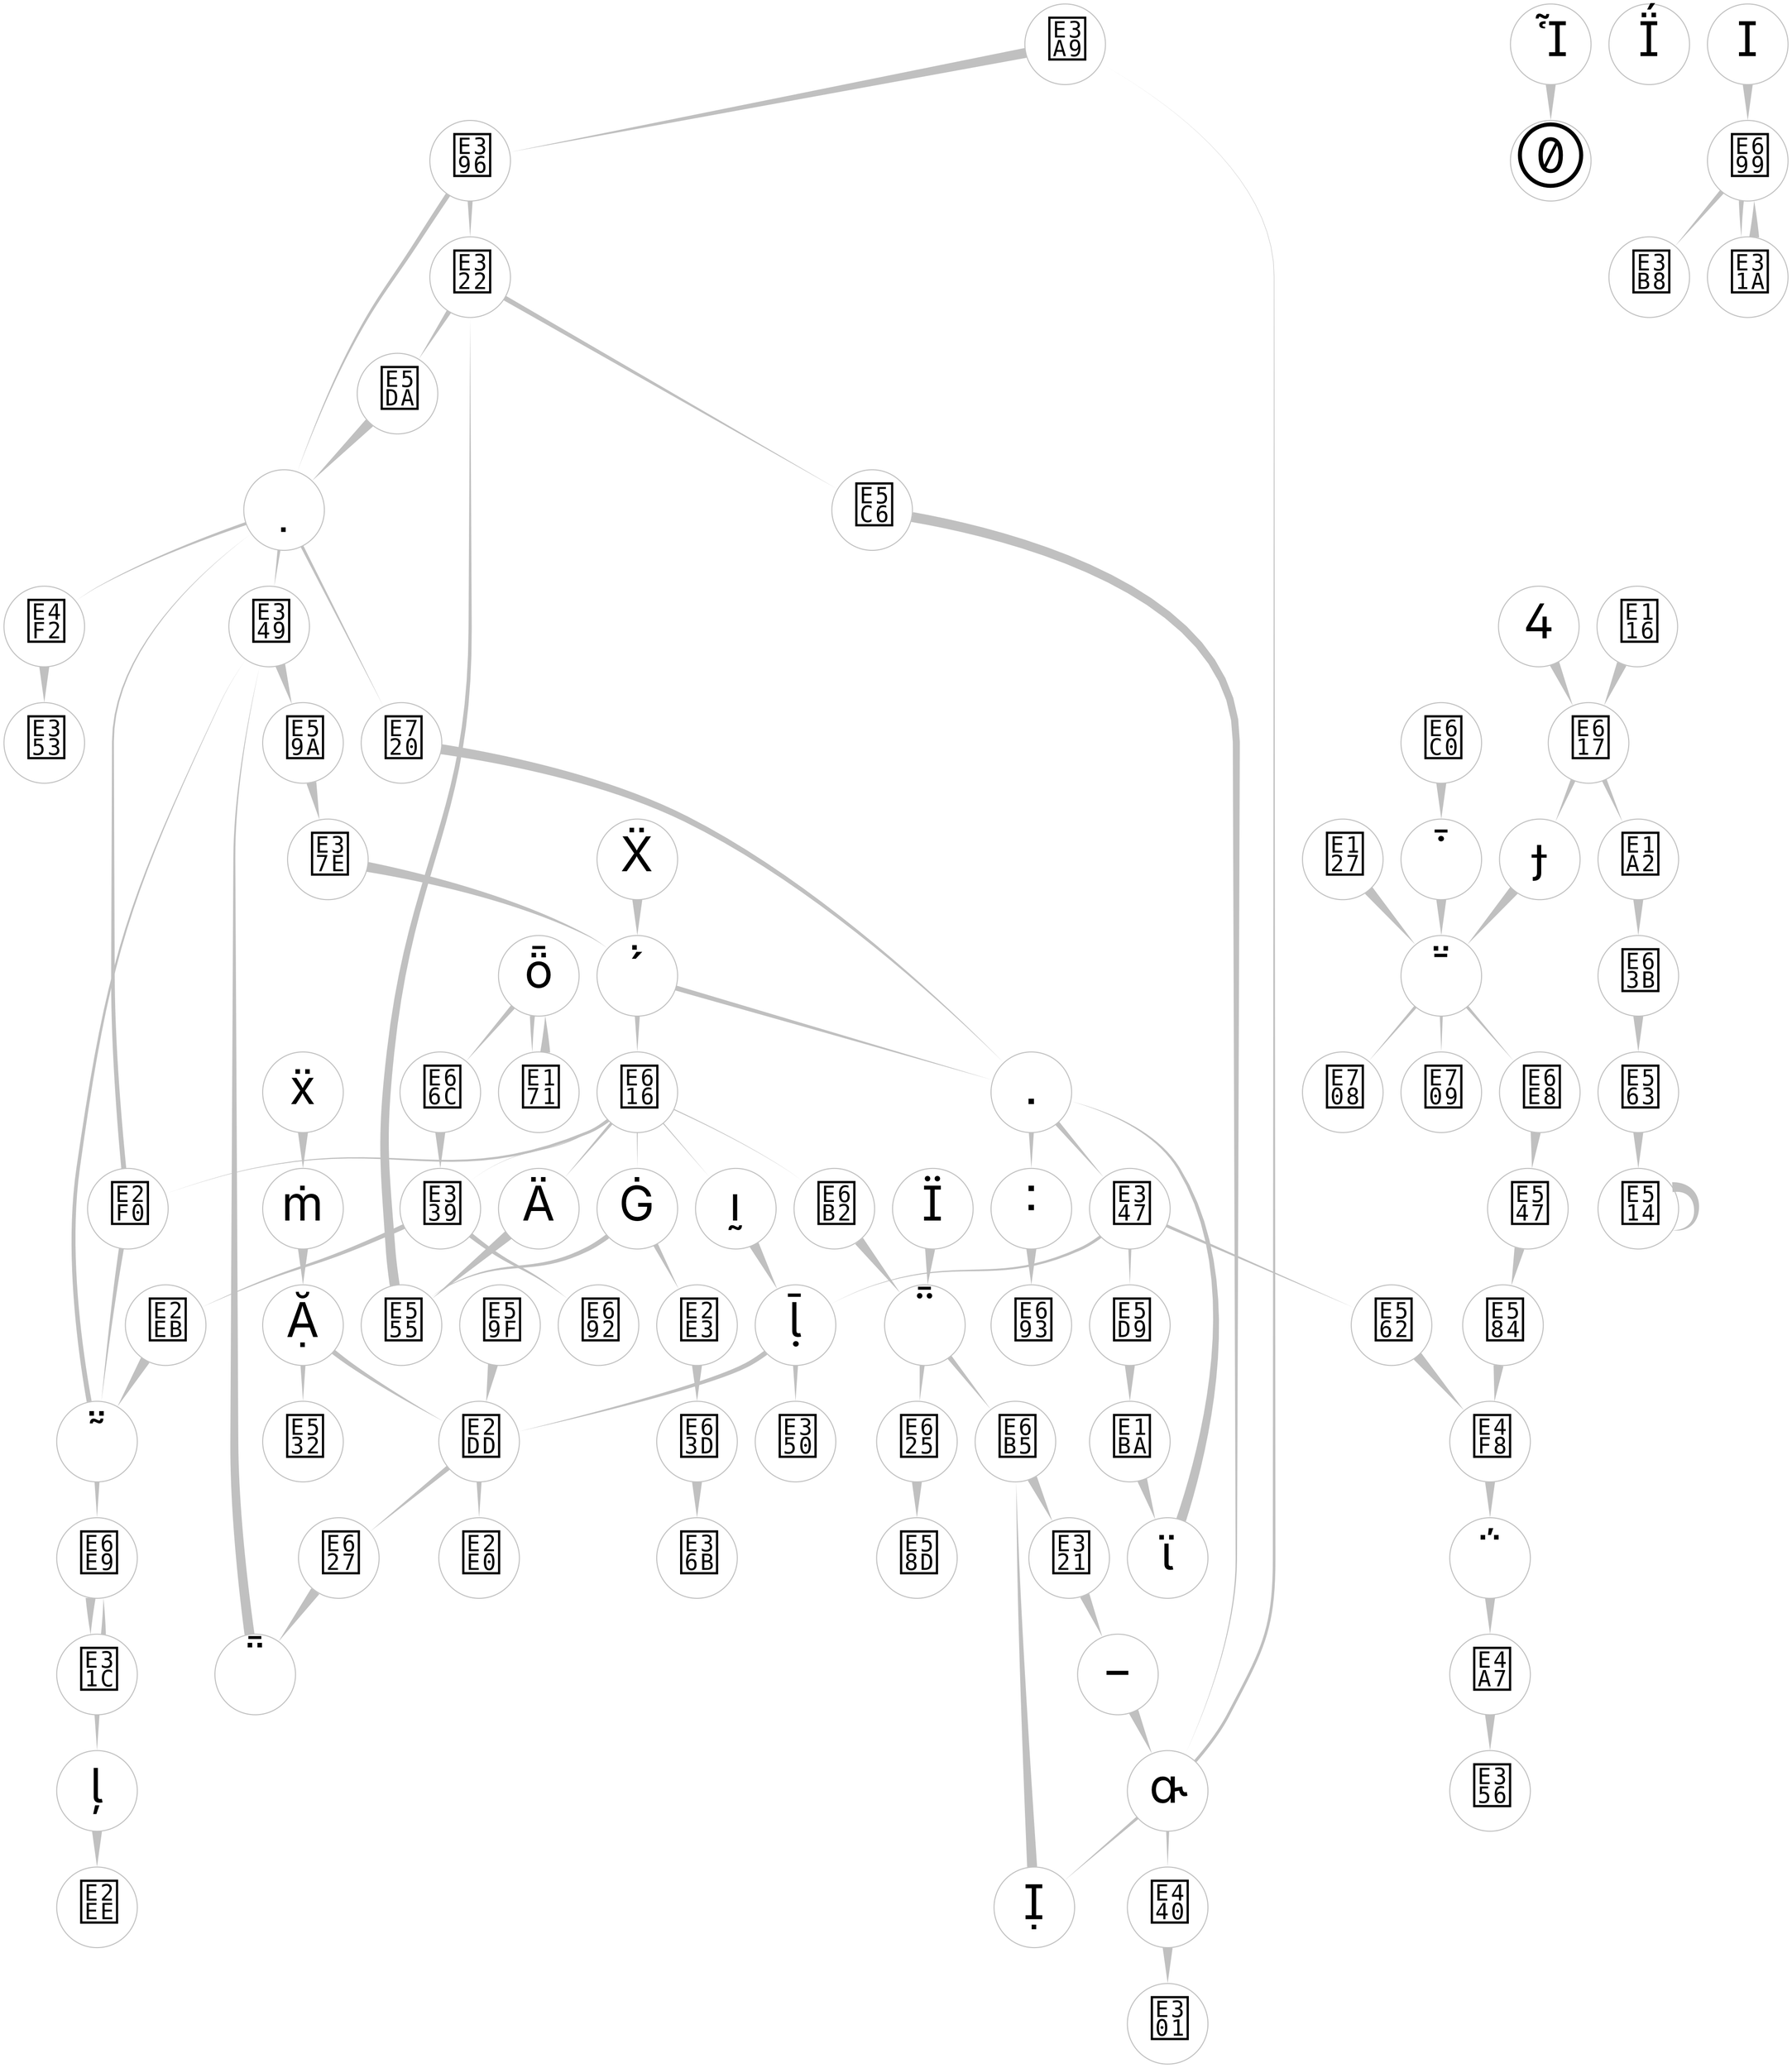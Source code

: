 digraph "aton" {

  // Set general graph options
  graph [mindist=0, minlen=0, ratio="auto"]

  // Set the default properties for nodes and edges between nodes
  node [shape=ellipse, color=gray, fontname="NFM-Indus Script", fontsize=48, fixedsize=true, width=1.125, height=1.125]
  edge [color=gray, style=tapered, dir=forward, arrowhead=none]

  x3A9 [label="&#58281;"]
  x2BA [label="&#58042;"]
  x322 [label="&#58146;"]
  x26E [label="&#57966;"]
  x514 [label="&#58644;"]
  x24A [label="&#57930;"]
  x12B [label="&#57643;"]
  x396 [label="&#58262;"]
  x356 [label="&#58198;"]
  x37E [label="&#58238;"]
  x5D9 [label="&#58841;"]
  x692 [label="&#59026;"]
  x21F [label="&#57887;"]
  x562 [label="&#58722;"]
  x584 [label="&#58756;"]
  x04B [label="&#57419;"]
  x228 [label="&#57896;"]
  x625 [label="&#58917;"]
  x2A1 [label="&#58017;"]
  x6E8 [label="&#59112;"]
  x353 [label="&#58195;"]
  x2D7 [label="&#58071;"]
  x617 [label="&#58903;"]
  x00D [label="&#57357;"]
  x2DC [label="&#58076;"]
  x2DD [label="&#58077;"]
  x4F2 [label="&#58610;"]
  x63B [label="&#58939;"]
  x627 [label="&#58919;"]
  x05A [label="&#57434;"]
  x339 [label="&#58169;"]
  x2D4 [label="&#58068;"]
  x321 [label="&#58145;"]
  x4F8 [label="&#58616;"]
  x2EE [label="&#58094;"]
  x301 [label="&#58113;"]
  x58D [label="&#58765;"]
  x547 [label="&#58695;"]
  x116 [label="&#57622;"]
  x2E3 [label="&#58083;"]
  x699 [label="&#59033;"]
  x250 [label="&#57936;"]
  x350 [label="&#58192;"]
  x2E0 [label="&#58080;"]
  x616 [label="&#58902;"]
  x118 [label="&#57624;"]
  x693 [label="&#59027;"]
  x127 [label="&#57639;"]
  x3B8 [label="&#58296;"]
  x057 [label="&#57431;"]
  x347 [label="&#58183;"]
  x06E [label="&#57454;"]
  x4A7 [label="&#58535;"]
  x59A [label="&#58778;"]
  x5DA [label="&#58842;"]
  x66C [label="&#58988;"]
  x171 [label="&#57713;"]
  x122 [label="&#57634;"]
  x2C8 [label="&#58056;"]
  x59F [label="&#58783;"]
  x563 [label="&#58723;"]
  x6E9 [label="&#59113;"]
  xE5D [label="&#61021;"]
  x708 [label="&#59144;"]
  x1A2 [label="&#57762;"]
  x440 [label="&#58432;"]
  x00C [label="&#57356;"]
  x1BA [label="&#57786;"]
  x22A [label="&#57898;"]
  x6B2 [label="&#59058;"]
  x025 [label="&#57381;"]
  x1F2 [label="&#57842;"]
  x36B [label="&#58219;"]
  x63D [label="&#58941;"]
  x2EB [label="&#58091;"]
  x10A [label="&#57610;"]
  x709 [label="&#59145;"]
  x349 [label="&#58185;"]
  x2D6 [label="&#58070;"]
  x1E2 [label="&#57826;"]
  x2F0 [label="&#58096;"]
  x1E4 [label="&#57828;"]
  x532 [label="&#58674;"]
  x6C0 [label="&#59072;"]
  x2CA [label="&#58058;"]
  x31A [label="&#58138;"]
  x04E [label="&#57422;"]
  x6B5 [label="&#59061;"]
  x2DB [label="&#58075;"]
  x31C [label="&#58140;"]
  x555 [label="&#58709;"]
  x5C6 [label="&#58822;"]
  x720 [label="&#59168;"]

  x3A9 -> x396 [penwidth=10]
  x2BA -> x693 [penwidth=10]
  x322 -> x5C6 [penwidth=5]
  x322 -> x5DA [penwidth=5]
  x26E -> x24A [penwidth=10]
  x514 -> x514 [penwidth=10]
  x24A -> x1E2 [penwidth=10]
  x396 -> x322 [penwidth=5]
  x396 -> x2DB [penwidth=5]
  x37E -> x2CA [penwidth=10]
  x5D9 -> x1BA [penwidth=10]
  x21F -> x2CA [penwidth=10]
  x562 -> x4F8 [penwidth=10]
  x584 -> x4F8 [penwidth=10]
  x04B -> x05A [penwidth=10]
  x625 -> x58D [penwidth=10]
  x2A1 -> x2DC [penwidth=10]
  x6E8 -> x547 [penwidth=10]
  x2D7 -> x349 [penwidth=5]
  x2D7 -> x6E9 [penwidth=5]
  x617 -> x04E [penwidth=5]
  x617 -> x1A2 [penwidth=5]
  x00D -> x118 [penwidth=10]
  x2DC -> x2BA [penwidth=5]
  x2DC -> x347 [penwidth=5]
  x2DD -> x2E0 [penwidth=5]
  x2DD -> x627 [penwidth=5]
  x4F2 -> x353 [penwidth=10]
  x63B -> x563 [penwidth=10]
  x627 -> x2D4 [penwidth=10]
  x05A -> x350 [penwidth=5]
  x05A -> x2DD [penwidth=5]
  x339 -> x692 [penwidth=5]
  x339 -> x2EB [penwidth=5]
  x2D4 -> x349 [penwidth=10]
  x321 -> xE5D [penwidth=10]
  x4F8 -> x2C8 [penwidth=10]
  x547 -> x584 [penwidth=10]
  x116 -> x617 [penwidth=10]
  x2E3 -> x63D [penwidth=10]
  x699 -> x31A [penwidth=5]
  x699 -> x3B8 [penwidth=5]
  x250 -> x171 [penwidth=5]
  x250 -> x66C [penwidth=5]
  x616 -> x1E4 [penwidth=3]
  x616 -> x6B2 [penwidth=1]
  x616 -> x1F2 [penwidth=1]
  x616 -> x2F0 [penwidth=3]
  x616 -> x339 [penwidth=1]
  x616 -> x04B [penwidth=1]
  x118 -> x625 [penwidth=5]
  x118 -> x6B5 [penwidth=5]
  x127 -> x2D6 [penwidth=10]
  x057 -> x2EE [penwidth=10]
  x347 -> x5D9 [penwidth=3]
  x347 -> x05A [penwidth=3]
  x347 -> x562 [penwidth=3]
  x06E -> x617 [penwidth=10]
  x4A7 -> x356 [penwidth=10]
  x59A -> x37E [penwidth=10]
  x5DA -> x2DB [penwidth=10]
  x66C -> x339 [penwidth=10]
  x171 -> x250 [penwidth=10]
  x122 -> x2D6 [penwidth=10]
  x2C8 -> x4A7 [penwidth=10]
  x59F -> x2DD [penwidth=10]
  x563 -> x514 [penwidth=10]
  x6E9 -> x31C [penwidth=10]
  xE5D -> x10A [penwidth=10]
  x1A2 -> x63B [penwidth=10]
  x440 -> x301 [penwidth=10]
  x00C -> x699 [penwidth=10]
  x1BA -> x2A1 [penwidth=10]
  x22A -> x6B5 [penwidth=10]
  x6B2 -> x118 [penwidth=10]
  x025 -> x12B [penwidth=10]
  x1F2 -> x555 [penwidth=5]
  x1F2 -> x2E3 [penwidth=5]
  x63D -> x36B [penwidth=10]
  x2EB -> x2D7 [penwidth=10]
  x10A -> x440 [penwidth=3]
  x10A -> x22A [penwidth=3]
  x10A -> x3A9 [penwidth=3]
  x349 -> x59A [penwidth=10]
  x2D6 -> x709 [penwidth=3]
  x2D6 -> x6E8 [penwidth=3]
  x2D6 -> x708 [penwidth=3]
  x1E2 -> x532 [penwidth=5]
  x1E2 -> x2DD [penwidth=5]
  x2F0 -> x2DB [penwidth=5]
  x2F0 -> x2D7 [penwidth=5]
  x1E4 -> x555 [penwidth=10]
  x6C0 -> x122 [penwidth=10]
  x2CA -> x2DC [penwidth=5]
  x2CA -> x616 [penwidth=5]
  x31A -> x699 [penwidth=10]
  x04E -> x2D6 [penwidth=10]
  x6B5 -> x321 [penwidth=10]
  x2DB -> x4F2 [penwidth=3]
  x2DB -> x720 [penwidth=3]
  x2DB -> x349 [penwidth=3]
  x31C -> x6E9 [penwidth=5]
  x31C -> x057 [penwidth=5]
  x555 -> x322 [penwidth=10]
  x5C6 -> x10A [penwidth=10]
  x720 -> x2DC [penwidth=10]

}
